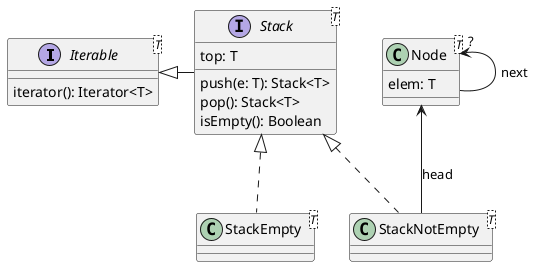 @startuml

interface Iterable<T> {
    iterator(): Iterator<T>
}

interface Stack<T> {
    push(e: T): Stack<T>
    pop(): Stack<T>
    top: T
    isEmpty(): Boolean
}

class StackEmpty<T>
class StackNotEmpty<T>
class Node<T> {
    elem: T
}
Node "?" <-- Node : next
Node <-- StackNotEmpty : head

Stack <|.. StackEmpty
Stack <|.. StackNotEmpty
Iterable <|- Stack

@enduml